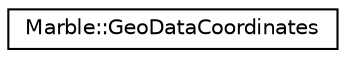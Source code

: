 digraph "Graphical Class Hierarchy"
{
  edge [fontname="Helvetica",fontsize="10",labelfontname="Helvetica",labelfontsize="10"];
  node [fontname="Helvetica",fontsize="10",shape=record];
  rankdir="LR";
  Node1 [label="Marble::GeoDataCoordinates",height=0.2,width=0.4,color="black", fillcolor="white", style="filled",URL="$class_marble_1_1_geo_data_coordinates.html",tooltip="A 3d point representation. "];
}
